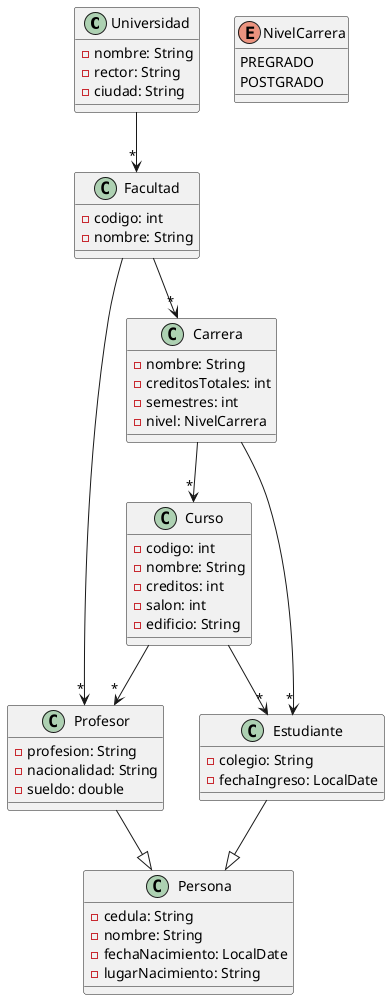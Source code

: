 @startuml
class Universidad {
    - nombre: String
    - rector: String
    - ciudad: String
}

class Facultad {
    - codigo: int
    - nombre: String
}

class Profesor {
    - profesion: String
    - nacionalidad: String
    - sueldo: double
}

class Estudiante {
    - colegio: String
    - fechaIngreso: LocalDate
}

class Carrera {
    - nombre: String
    - creditosTotales: int
    - semestres: int
    - nivel: NivelCarrera
}

class Curso {
    - codigo: int
    - nombre: String
    - creditos: int
    - salon: int
    - edificio: String
}

enum NivelCarrera {
    PREGRADO
    POSTGRADO
}

class Persona {
    - cedula: String
    - nombre: String
    - fechaNacimiento: LocalDate
    - lugarNacimiento: String
}

Universidad --> "*" Facultad
Facultad --> "*" Profesor
Facultad --> "*" Carrera
Carrera --> "*" Curso
Carrera --> "*" Estudiante
Curso --> "*" Profesor
Curso --> "*" Estudiante
Profesor --|> Persona
Estudiante --|> Persona
@enduml